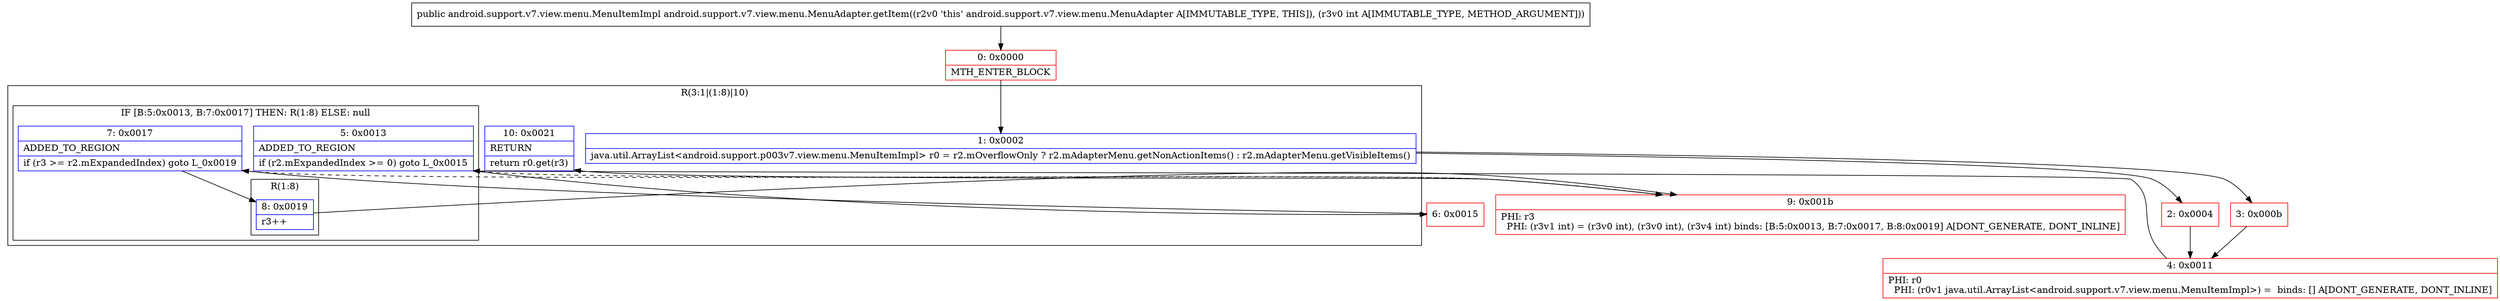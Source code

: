 digraph "CFG forandroid.support.v7.view.menu.MenuAdapter.getItem(I)Landroid\/support\/v7\/view\/menu\/MenuItemImpl;" {
subgraph cluster_Region_840472938 {
label = "R(3:1|(1:8)|10)";
node [shape=record,color=blue];
Node_1 [shape=record,label="{1\:\ 0x0002|java.util.ArrayList\<android.support.p003v7.view.menu.MenuItemImpl\> r0 = r2.mOverflowOnly ? r2.mAdapterMenu.getNonActionItems() : r2.mAdapterMenu.getVisibleItems()\l}"];
subgraph cluster_IfRegion_1022782900 {
label = "IF [B:5:0x0013, B:7:0x0017] THEN: R(1:8) ELSE: null";
node [shape=record,color=blue];
Node_5 [shape=record,label="{5\:\ 0x0013|ADDED_TO_REGION\l|if (r2.mExpandedIndex \>= 0) goto L_0x0015\l}"];
Node_7 [shape=record,label="{7\:\ 0x0017|ADDED_TO_REGION\l|if (r3 \>= r2.mExpandedIndex) goto L_0x0019\l}"];
subgraph cluster_Region_1923098056 {
label = "R(1:8)";
node [shape=record,color=blue];
Node_8 [shape=record,label="{8\:\ 0x0019|r3++\l}"];
}
}
Node_10 [shape=record,label="{10\:\ 0x0021|RETURN\l|return r0.get(r3)\l}"];
}
Node_0 [shape=record,color=red,label="{0\:\ 0x0000|MTH_ENTER_BLOCK\l}"];
Node_2 [shape=record,color=red,label="{2\:\ 0x0004}"];
Node_3 [shape=record,color=red,label="{3\:\ 0x000b}"];
Node_4 [shape=record,color=red,label="{4\:\ 0x0011|PHI: r0 \l  PHI: (r0v1 java.util.ArrayList\<android.support.v7.view.menu.MenuItemImpl\>) =  binds: [] A[DONT_GENERATE, DONT_INLINE]\l}"];
Node_6 [shape=record,color=red,label="{6\:\ 0x0015}"];
Node_9 [shape=record,color=red,label="{9\:\ 0x001b|PHI: r3 \l  PHI: (r3v1 int) = (r3v0 int), (r3v0 int), (r3v4 int) binds: [B:5:0x0013, B:7:0x0017, B:8:0x0019] A[DONT_GENERATE, DONT_INLINE]\l}"];
MethodNode[shape=record,label="{public android.support.v7.view.menu.MenuItemImpl android.support.v7.view.menu.MenuAdapter.getItem((r2v0 'this' android.support.v7.view.menu.MenuAdapter A[IMMUTABLE_TYPE, THIS]), (r3v0 int A[IMMUTABLE_TYPE, METHOD_ARGUMENT])) }"];
MethodNode -> Node_0;
Node_1 -> Node_2;
Node_1 -> Node_3;
Node_5 -> Node_6;
Node_5 -> Node_9[style=dashed];
Node_7 -> Node_8;
Node_7 -> Node_9[style=dashed];
Node_8 -> Node_9;
Node_0 -> Node_1;
Node_2 -> Node_4;
Node_3 -> Node_4;
Node_4 -> Node_5;
Node_6 -> Node_7;
Node_9 -> Node_10;
}

